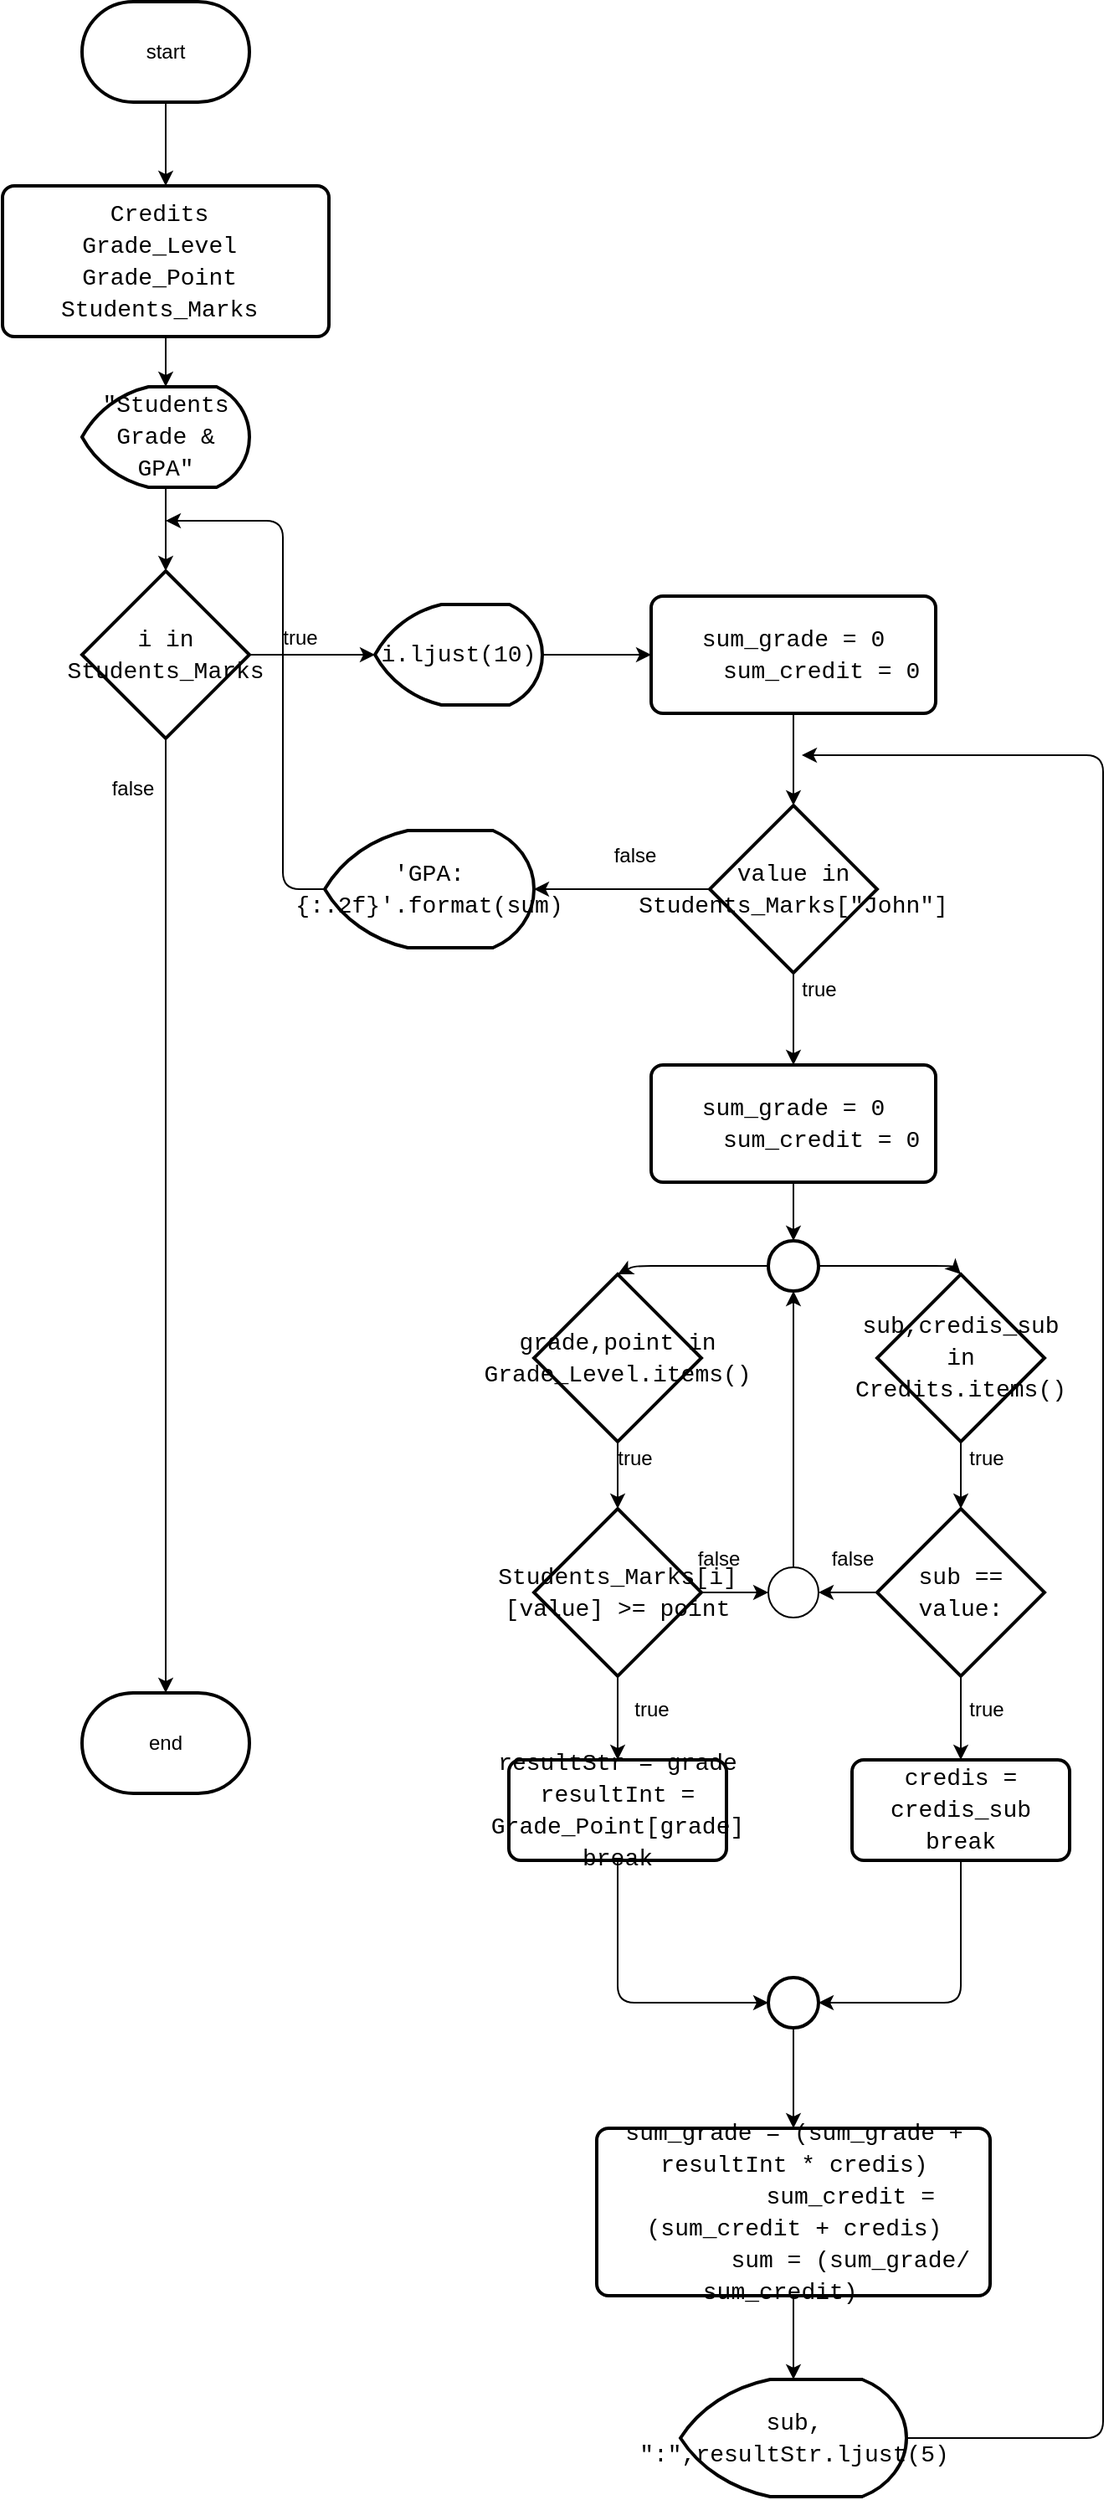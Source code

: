 <mxfile>
    <diagram id="OGVIc4mFd17MXtIgW8Nf" name="Page-1">
        <mxGraphModel dx="940" dy="368" grid="1" gridSize="10" guides="1" tooltips="1" connect="1" arrows="1" fold="1" page="1" pageScale="1" pageWidth="850" pageHeight="1100" math="0" shadow="0">
            <root>
                <mxCell id="0"/>
                <mxCell id="1" parent="0"/>
                <mxCell id="2" value="end" style="strokeWidth=2;html=1;shape=mxgraph.flowchart.terminator;whiteSpace=wrap;fontColor=default;labelBackgroundColor=none;" vertex="1" parent="1">
                    <mxGeometry x="150" y="1060" width="100" height="60" as="geometry"/>
                </mxCell>
                <mxCell id="10" style="edgeStyle=none;html=1;entryX=0.5;entryY=0;entryDx=0;entryDy=0;fontColor=default;labelBackgroundColor=none;" edge="1" parent="1" source="3" target="4">
                    <mxGeometry relative="1" as="geometry"/>
                </mxCell>
                <mxCell id="3" value="start" style="strokeWidth=2;html=1;shape=mxgraph.flowchart.terminator;whiteSpace=wrap;fontColor=default;labelBackgroundColor=none;" vertex="1" parent="1">
                    <mxGeometry x="150" y="50" width="100" height="60" as="geometry"/>
                </mxCell>
                <mxCell id="11" style="edgeStyle=none;html=1;entryX=0.5;entryY=0;entryDx=0;entryDy=0;entryPerimeter=0;fontColor=default;labelBackgroundColor=none;exitX=0.5;exitY=1;exitDx=0;exitDy=0;exitPerimeter=0;" edge="1" parent="1" source="80" target="5">
                    <mxGeometry relative="1" as="geometry">
                        <mxPoint x="200" y="350" as="sourcePoint"/>
                    </mxGeometry>
                </mxCell>
                <mxCell id="81" style="edgeStyle=none;html=1;entryX=0.5;entryY=0;entryDx=0;entryDy=0;entryPerimeter=0;labelBackgroundColor=none;fontColor=default;" edge="1" parent="1" source="4" target="80">
                    <mxGeometry relative="1" as="geometry"/>
                </mxCell>
                <mxCell id="4" value="&lt;div style=&quot;font-family: consolas, &amp;quot;courier new&amp;quot;, monospace; font-size: 14px; line-height: 19px;&quot;&gt;&lt;div&gt;Credits&amp;nbsp;&lt;/div&gt;&lt;div&gt;Grade_Level&amp;nbsp;&lt;/div&gt;&lt;div&gt;Grade_Point&amp;nbsp;&lt;/div&gt;&lt;div&gt;&lt;div style=&quot;font-family: &amp;quot;consolas&amp;quot; , &amp;quot;courier new&amp;quot; , monospace ; line-height: 19px&quot;&gt;&lt;div&gt;Students_Marks&amp;nbsp;&lt;/div&gt;&lt;/div&gt;&lt;/div&gt;&lt;/div&gt;" style="rounded=1;whiteSpace=wrap;html=1;absoluteArcSize=1;arcSize=14;strokeWidth=2;fontColor=default;labelBackgroundColor=none;" vertex="1" parent="1">
                    <mxGeometry x="102.5" y="160" width="195" height="90" as="geometry"/>
                </mxCell>
                <mxCell id="12" style="edgeStyle=none;html=1;entryX=0;entryY=0.5;entryDx=0;entryDy=0;entryPerimeter=0;fontColor=default;labelBackgroundColor=none;" edge="1" parent="1" source="5" target="6">
                    <mxGeometry relative="1" as="geometry"/>
                </mxCell>
                <mxCell id="19" style="edgeStyle=none;html=1;fontColor=default;entryX=0.5;entryY=0;entryDx=0;entryDy=0;entryPerimeter=0;labelBackgroundColor=none;" edge="1" parent="1" source="5" target="2">
                    <mxGeometry relative="1" as="geometry">
                        <mxPoint x="200" y="1100" as="targetPoint"/>
                    </mxGeometry>
                </mxCell>
                <mxCell id="5" value="&lt;div style=&quot;font-family: consolas, &amp;quot;courier new&amp;quot;, monospace; font-size: 14px; line-height: 19px;&quot;&gt;i &lt;span style=&quot;&quot;&gt;in&lt;/span&gt; Students_Marks&lt;/div&gt;" style="strokeWidth=2;html=1;shape=mxgraph.flowchart.decision;whiteSpace=wrap;labelBackgroundColor=none;fontColor=default;" vertex="1" parent="1">
                    <mxGeometry x="150" y="390" width="100" height="100" as="geometry"/>
                </mxCell>
                <mxCell id="13" style="edgeStyle=none;html=1;entryX=0;entryY=0.5;entryDx=0;entryDy=0;fontColor=default;labelBackgroundColor=none;" edge="1" parent="1" source="6" target="7">
                    <mxGeometry relative="1" as="geometry"/>
                </mxCell>
                <mxCell id="6" value="&lt;div style=&quot;font-family: consolas, &amp;quot;courier new&amp;quot;, monospace; font-size: 14px; line-height: 19px;&quot;&gt;i.ljust(&lt;span style=&quot;&quot;&gt;10&lt;/span&gt;)&lt;/div&gt;" style="strokeWidth=2;html=1;shape=mxgraph.flowchart.display;whiteSpace=wrap;labelBackgroundColor=none;fontColor=default;" vertex="1" parent="1">
                    <mxGeometry x="325" y="410" width="100" height="60" as="geometry"/>
                </mxCell>
                <mxCell id="14" style="edgeStyle=none;html=1;entryX=0.5;entryY=0;entryDx=0;entryDy=0;entryPerimeter=0;fontColor=default;labelBackgroundColor=none;" edge="1" parent="1" source="7" target="8">
                    <mxGeometry relative="1" as="geometry"/>
                </mxCell>
                <mxCell id="7" value="&lt;div style=&quot;font-family: consolas, &amp;quot;courier new&amp;quot;, monospace; font-size: 14px; line-height: 19px;&quot;&gt;&lt;div&gt;sum_grade = &lt;span style=&quot;&quot;&gt;0&lt;/span&gt;&lt;/div&gt;&lt;div&gt;&amp;nbsp; &amp;nbsp; sum_credit = &lt;span style=&quot;&quot;&gt;0&lt;/span&gt;&lt;/div&gt;&lt;/div&gt;" style="rounded=1;whiteSpace=wrap;html=1;absoluteArcSize=1;arcSize=14;strokeWidth=2;labelBackgroundColor=none;fontColor=default;" vertex="1" parent="1">
                    <mxGeometry x="490" y="405" width="170" height="70" as="geometry"/>
                </mxCell>
                <mxCell id="18" style="edgeStyle=none;html=1;entryX=0.5;entryY=0;entryDx=0;entryDy=0;fontColor=default;labelBackgroundColor=none;" edge="1" parent="1" source="8" target="9">
                    <mxGeometry relative="1" as="geometry"/>
                </mxCell>
                <mxCell id="67" style="edgeStyle=none;html=1;labelBackgroundColor=none;fontColor=default;" edge="1" parent="1" source="8" target="68">
                    <mxGeometry relative="1" as="geometry">
                        <mxPoint x="390" y="580" as="targetPoint"/>
                    </mxGeometry>
                </mxCell>
                <mxCell id="8" value="&lt;div style=&quot;font-family: consolas, &amp;quot;courier new&amp;quot;, monospace; font-size: 14px; line-height: 19px;&quot;&gt;value &lt;span style=&quot;&quot;&gt;in&lt;/span&gt; Students_Marks[&lt;span style=&quot;&quot;&gt;&quot;John&quot;&lt;/span&gt;]&lt;/div&gt;" style="strokeWidth=2;html=1;shape=mxgraph.flowchart.decision;whiteSpace=wrap;labelBackgroundColor=none;fontColor=default;" vertex="1" parent="1">
                    <mxGeometry x="525" y="530" width="100" height="100" as="geometry"/>
                </mxCell>
                <mxCell id="46" style="edgeStyle=none;html=1;entryX=0.5;entryY=0;entryDx=0;entryDy=0;entryPerimeter=0;labelBackgroundColor=none;fontColor=default;" edge="1" parent="1" source="9" target="43">
                    <mxGeometry relative="1" as="geometry"/>
                </mxCell>
                <mxCell id="9" value="&lt;div style=&quot;font-family: consolas, &amp;quot;courier new&amp;quot;, monospace; font-size: 14px; line-height: 19px;&quot;&gt;&lt;div&gt;sum_grade = &lt;span style=&quot;&quot;&gt;0&lt;/span&gt;&lt;/div&gt;&lt;div&gt;&amp;nbsp; &amp;nbsp; sum_credit = &lt;span style=&quot;&quot;&gt;0&lt;/span&gt;&lt;/div&gt;&lt;/div&gt;" style="rounded=1;whiteSpace=wrap;html=1;absoluteArcSize=1;arcSize=14;strokeWidth=2;labelBackgroundColor=none;fontColor=default;" vertex="1" parent="1">
                    <mxGeometry x="490" y="685" width="170" height="70" as="geometry"/>
                </mxCell>
                <mxCell id="31" style="edgeStyle=none;html=1;entryX=0.5;entryY=0;entryDx=0;entryDy=0;entryPerimeter=0;fontColor=default;labelBackgroundColor=none;" edge="1" parent="1" source="16" target="25">
                    <mxGeometry relative="1" as="geometry"/>
                </mxCell>
                <mxCell id="16" value="&lt;div style=&quot;font-family: consolas, &amp;quot;courier new&amp;quot;, monospace; font-size: 14px; line-height: 19px;&quot;&gt;grade,point &lt;span style=&quot;&quot;&gt;in&lt;/span&gt; Grade_Level.items()&lt;/div&gt;" style="strokeWidth=2;html=1;shape=mxgraph.flowchart.decision;whiteSpace=wrap;labelBackgroundColor=none;fontColor=default;" vertex="1" parent="1">
                    <mxGeometry x="420" y="810" width="100" height="100" as="geometry"/>
                </mxCell>
                <mxCell id="32" style="edgeStyle=none;html=1;entryX=0.5;entryY=0;entryDx=0;entryDy=0;entryPerimeter=0;fontColor=default;labelBackgroundColor=none;" edge="1" parent="1" source="22" target="26">
                    <mxGeometry relative="1" as="geometry"/>
                </mxCell>
                <mxCell id="22" value="&lt;div style=&quot;font-family: consolas, &amp;quot;courier new&amp;quot;, monospace; font-size: 14px; line-height: 19px;&quot;&gt;sub,credis_sub &lt;span style=&quot;&quot;&gt;in&lt;/span&gt; Credits.items()&lt;/div&gt;" style="strokeWidth=2;html=1;shape=mxgraph.flowchart.decision;whiteSpace=wrap;labelBackgroundColor=none;fontColor=default;" vertex="1" parent="1">
                    <mxGeometry x="625" y="810" width="100" height="100" as="geometry"/>
                </mxCell>
                <mxCell id="35" style="edgeStyle=none;html=1;entryX=0.5;entryY=0;entryDx=0;entryDy=0;fontColor=default;labelBackgroundColor=none;" edge="1" parent="1" source="25" target="33">
                    <mxGeometry relative="1" as="geometry"/>
                </mxCell>
                <mxCell id="40" style="edgeStyle=none;html=1;entryX=0;entryY=0.5;entryDx=0;entryDy=0;entryPerimeter=0;labelBackgroundColor=none;fontColor=default;" edge="1" parent="1" source="25" target="39">
                    <mxGeometry relative="1" as="geometry"/>
                </mxCell>
                <mxCell id="25" value="&lt;div style=&quot;font-family: consolas, &amp;quot;courier new&amp;quot;, monospace; font-size: 14px; line-height: 19px;&quot;&gt;Students_Marks[i][value] &amp;gt;= point&lt;/div&gt;" style="strokeWidth=2;html=1;shape=mxgraph.flowchart.decision;whiteSpace=wrap;labelBackgroundColor=none;fontColor=default;" vertex="1" parent="1">
                    <mxGeometry x="420" y="950" width="100" height="100" as="geometry"/>
                </mxCell>
                <mxCell id="36" style="edgeStyle=none;html=1;entryX=0.5;entryY=0;entryDx=0;entryDy=0;fontColor=default;labelBackgroundColor=none;" edge="1" parent="1" source="26" target="34">
                    <mxGeometry relative="1" as="geometry"/>
                </mxCell>
                <mxCell id="41" style="edgeStyle=none;html=1;entryX=1;entryY=0.5;entryDx=0;entryDy=0;entryPerimeter=0;labelBackgroundColor=none;fontColor=default;" edge="1" parent="1" source="26" target="39">
                    <mxGeometry relative="1" as="geometry"/>
                </mxCell>
                <mxCell id="26" value="&lt;div style=&quot;font-family: consolas, &amp;quot;courier new&amp;quot;, monospace; font-size: 14px; line-height: 19px;&quot;&gt;sub == value:&lt;/div&gt;" style="strokeWidth=2;html=1;shape=mxgraph.flowchart.decision;whiteSpace=wrap;labelBackgroundColor=none;fontColor=default;" vertex="1" parent="1">
                    <mxGeometry x="625" y="950" width="100" height="100" as="geometry"/>
                </mxCell>
                <mxCell id="60" style="edgeStyle=none;html=1;entryX=0;entryY=0.5;entryDx=0;entryDy=0;entryPerimeter=0;labelBackgroundColor=none;fontColor=default;" edge="1" parent="1" source="33" target="59">
                    <mxGeometry relative="1" as="geometry">
                        <Array as="points">
                            <mxPoint x="470" y="1245"/>
                        </Array>
                    </mxGeometry>
                </mxCell>
                <mxCell id="33" value="&lt;div style=&quot;font-family: consolas, &amp;quot;courier new&amp;quot;, monospace; font-size: 14px; line-height: 19px;&quot;&gt;&lt;div&gt;resultStr = grade&lt;/div&gt;&lt;div&gt;resultInt = Grade_Point[grade]&lt;/div&gt;&lt;div&gt;&lt;span style=&quot;&quot;&gt;break&lt;/span&gt;&lt;/div&gt;&lt;/div&gt;" style="rounded=1;whiteSpace=wrap;html=1;absoluteArcSize=1;arcSize=14;strokeWidth=2;labelBackgroundColor=none;fontColor=default;" vertex="1" parent="1">
                    <mxGeometry x="405" y="1100" width="130" height="60" as="geometry"/>
                </mxCell>
                <mxCell id="61" style="edgeStyle=none;html=1;entryX=1;entryY=0.5;entryDx=0;entryDy=0;entryPerimeter=0;labelBackgroundColor=none;fontColor=default;" edge="1" parent="1" source="34" target="59">
                    <mxGeometry relative="1" as="geometry">
                        <Array as="points">
                            <mxPoint x="675" y="1245"/>
                        </Array>
                    </mxGeometry>
                </mxCell>
                <mxCell id="34" value="&lt;div style=&quot;font-family: consolas, &amp;quot;courier new&amp;quot;, monospace; font-size: 14px; line-height: 19px;&quot;&gt;&lt;div&gt;credis = credis_sub&lt;/div&gt;&lt;div&gt;&lt;span style=&quot;&quot;&gt;break&lt;/span&gt;&lt;/div&gt;&lt;/div&gt;" style="rounded=1;whiteSpace=wrap;html=1;absoluteArcSize=1;arcSize=14;strokeWidth=2;labelBackgroundColor=none;fontColor=default;" vertex="1" parent="1">
                    <mxGeometry x="610" y="1100" width="130" height="60" as="geometry"/>
                </mxCell>
                <mxCell id="42" style="edgeStyle=none;html=1;labelBackgroundColor=none;fontColor=default;entryX=0.5;entryY=1;entryDx=0;entryDy=0;entryPerimeter=0;" edge="1" parent="1" source="39" target="43">
                    <mxGeometry relative="1" as="geometry">
                        <mxPoint x="575" y="860" as="targetPoint"/>
                    </mxGeometry>
                </mxCell>
                <mxCell id="39" value="" style="verticalLabelPosition=bottom;verticalAlign=top;html=1;shape=mxgraph.flowchart.on-page_reference;labelBackgroundColor=none;fontColor=default;" vertex="1" parent="1">
                    <mxGeometry x="560" y="985" width="30" height="30" as="geometry"/>
                </mxCell>
                <mxCell id="47" style="edgeStyle=none;html=1;labelBackgroundColor=none;fontColor=default;entryX=0.5;entryY=0;entryDx=0;entryDy=0;entryPerimeter=0;" edge="1" parent="1" source="43" target="22">
                    <mxGeometry relative="1" as="geometry">
                        <mxPoint x="680" y="805" as="targetPoint"/>
                        <Array as="points">
                            <mxPoint x="670" y="805"/>
                        </Array>
                    </mxGeometry>
                </mxCell>
                <mxCell id="48" style="edgeStyle=none;html=1;entryX=0.5;entryY=0;entryDx=0;entryDy=0;entryPerimeter=0;labelBackgroundColor=none;fontColor=default;" edge="1" parent="1" source="43" target="16">
                    <mxGeometry relative="1" as="geometry">
                        <Array as="points">
                            <mxPoint x="480" y="805"/>
                        </Array>
                    </mxGeometry>
                </mxCell>
                <mxCell id="43" value="" style="strokeWidth=2;html=1;shape=mxgraph.flowchart.start_2;whiteSpace=wrap;labelBackgroundColor=none;fontColor=default;" vertex="1" parent="1">
                    <mxGeometry x="560" y="790" width="30" height="30" as="geometry"/>
                </mxCell>
                <mxCell id="62" style="edgeStyle=none;html=1;labelBackgroundColor=none;fontColor=default;entryX=0.5;entryY=0;entryDx=0;entryDy=0;" edge="1" parent="1" source="59" target="63">
                    <mxGeometry relative="1" as="geometry">
                        <mxPoint x="575" y="1300" as="targetPoint"/>
                    </mxGeometry>
                </mxCell>
                <mxCell id="59" value="" style="strokeWidth=2;html=1;shape=mxgraph.flowchart.start_2;whiteSpace=wrap;labelBackgroundColor=none;fontColor=default;" vertex="1" parent="1">
                    <mxGeometry x="560" y="1230" width="30" height="30" as="geometry"/>
                </mxCell>
                <mxCell id="65" style="edgeStyle=none;html=1;entryX=0.5;entryY=0;entryDx=0;entryDy=0;entryPerimeter=0;labelBackgroundColor=none;fontColor=default;" edge="1" parent="1" source="63" target="64">
                    <mxGeometry relative="1" as="geometry"/>
                </mxCell>
                <mxCell id="63" value="&lt;div style=&quot;font-family: consolas, &amp;quot;courier new&amp;quot;, monospace; font-size: 14px; line-height: 19px;&quot;&gt;&lt;div&gt;sum_grade = (sum_grade + resultInt * credis) &lt;/div&gt;&lt;div&gt;&amp;nbsp; &amp;nbsp; &amp;nbsp; &amp;nbsp; sum_credit = (sum_credit + credis)&lt;/div&gt;&lt;div&gt;&amp;nbsp; &amp;nbsp; &amp;nbsp; &amp;nbsp; &lt;span style=&quot;&quot;&gt;sum&lt;/span&gt; = (sum_grade/ sum_credit) &amp;nbsp; &lt;/div&gt;&lt;/div&gt;" style="rounded=1;whiteSpace=wrap;html=1;absoluteArcSize=1;arcSize=14;strokeWidth=2;labelBackgroundColor=none;fontColor=default;" vertex="1" parent="1">
                    <mxGeometry x="457.5" y="1320" width="235" height="100" as="geometry"/>
                </mxCell>
                <mxCell id="66" style="edgeStyle=none;html=1;labelBackgroundColor=none;fontColor=default;" edge="1" parent="1" source="64">
                    <mxGeometry relative="1" as="geometry">
                        <mxPoint x="580" y="500" as="targetPoint"/>
                        <Array as="points">
                            <mxPoint x="760" y="1505"/>
                            <mxPoint x="760" y="500"/>
                        </Array>
                    </mxGeometry>
                </mxCell>
                <mxCell id="64" value="&lt;div style=&quot;font-family: consolas, &amp;quot;courier new&amp;quot;, monospace; font-size: 14px; line-height: 19px;&quot;&gt;sub, &lt;span style=&quot;&quot;&gt;&quot;:&quot;&lt;/span&gt;,resultStr.ljust(&lt;span style=&quot;&quot;&gt;5&lt;/span&gt;)&lt;/div&gt;" style="strokeWidth=2;html=1;shape=mxgraph.flowchart.display;whiteSpace=wrap;labelBackgroundColor=none;fontColor=default;" vertex="1" parent="1">
                    <mxGeometry x="507.5" y="1470" width="135" height="70" as="geometry"/>
                </mxCell>
                <mxCell id="69" style="edgeStyle=none;html=1;labelBackgroundColor=none;fontColor=default;exitX=0;exitY=0.5;exitDx=0;exitDy=0;exitPerimeter=0;" edge="1" parent="1" source="68">
                    <mxGeometry relative="1" as="geometry">
                        <mxPoint x="200" y="360" as="targetPoint"/>
                        <mxPoint x="270" y="580" as="sourcePoint"/>
                        <Array as="points">
                            <mxPoint x="270" y="580"/>
                            <mxPoint x="270" y="470"/>
                            <mxPoint x="270" y="360"/>
                        </Array>
                    </mxGeometry>
                </mxCell>
                <mxCell id="68" value="&lt;div style=&quot;font-family: consolas, &amp;quot;courier new&amp;quot;, monospace; font-size: 14px; line-height: 19px;&quot;&gt;&lt;span style=&quot;&quot;&gt;'GPA: &lt;/span&gt;&lt;span style=&quot;&quot;&gt;{:.2f}&lt;/span&gt;&lt;span style=&quot;&quot;&gt;'&lt;/span&gt;.format(&lt;span style=&quot;&quot;&gt;sum&lt;/span&gt;)&lt;/div&gt;" style="strokeWidth=2;html=1;shape=mxgraph.flowchart.display;whiteSpace=wrap;labelBackgroundColor=none;fontColor=default;" vertex="1" parent="1">
                    <mxGeometry x="295" y="545" width="125" height="70" as="geometry"/>
                </mxCell>
                <mxCell id="70" value="true" style="text;html=1;align=center;verticalAlign=middle;resizable=0;points=[];autosize=1;strokeColor=none;fillColor=none;fontColor=default;labelBackgroundColor=none;" vertex="1" parent="1">
                    <mxGeometry x="260" y="420" width="40" height="20" as="geometry"/>
                </mxCell>
                <mxCell id="71" value="true" style="text;html=1;align=center;verticalAlign=middle;resizable=0;points=[];autosize=1;strokeColor=none;fillColor=none;fontColor=default;labelBackgroundColor=none;" vertex="1" parent="1">
                    <mxGeometry x="570" y="630" width="40" height="20" as="geometry"/>
                </mxCell>
                <mxCell id="72" value="false" style="text;html=1;align=center;verticalAlign=middle;resizable=0;points=[];autosize=1;strokeColor=none;fillColor=none;fontColor=default;labelBackgroundColor=none;" vertex="1" parent="1">
                    <mxGeometry x="160" y="510" width="40" height="20" as="geometry"/>
                </mxCell>
                <mxCell id="73" value="false" style="text;html=1;align=center;verticalAlign=middle;resizable=0;points=[];autosize=1;strokeColor=none;fillColor=none;fontColor=default;labelBackgroundColor=none;" vertex="1" parent="1">
                    <mxGeometry x="460" y="550" width="40" height="20" as="geometry"/>
                </mxCell>
                <mxCell id="74" value="true" style="text;html=1;align=center;verticalAlign=middle;resizable=0;points=[];autosize=1;strokeColor=none;fillColor=none;fontColor=default;labelBackgroundColor=none;" vertex="1" parent="1">
                    <mxGeometry x="460" y="910" width="40" height="20" as="geometry"/>
                </mxCell>
                <mxCell id="75" value="true" style="text;html=1;align=center;verticalAlign=middle;resizable=0;points=[];autosize=1;strokeColor=none;fillColor=none;fontColor=default;labelBackgroundColor=none;" vertex="1" parent="1">
                    <mxGeometry x="670" y="910" width="40" height="20" as="geometry"/>
                </mxCell>
                <mxCell id="76" value="true" style="text;html=1;align=center;verticalAlign=middle;resizable=0;points=[];autosize=1;strokeColor=none;fillColor=none;fontColor=default;labelBackgroundColor=none;" vertex="1" parent="1">
                    <mxGeometry x="670" y="1060" width="40" height="20" as="geometry"/>
                </mxCell>
                <mxCell id="77" value="true" style="text;html=1;align=center;verticalAlign=middle;resizable=0;points=[];autosize=1;strokeColor=none;fillColor=none;fontColor=default;labelBackgroundColor=none;" vertex="1" parent="1">
                    <mxGeometry x="470" y="1060" width="40" height="20" as="geometry"/>
                </mxCell>
                <mxCell id="78" value="false" style="text;html=1;align=center;verticalAlign=middle;resizable=0;points=[];autosize=1;strokeColor=none;fillColor=none;fontColor=default;labelBackgroundColor=none;" vertex="1" parent="1">
                    <mxGeometry x="510" y="970" width="40" height="20" as="geometry"/>
                </mxCell>
                <mxCell id="79" value="false" style="text;html=1;align=center;verticalAlign=middle;resizable=0;points=[];autosize=1;strokeColor=none;fillColor=none;fontColor=default;labelBackgroundColor=none;" vertex="1" parent="1">
                    <mxGeometry x="590" y="970" width="40" height="20" as="geometry"/>
                </mxCell>
                <mxCell id="80" value="&lt;div style=&quot;font-family: consolas, &amp;quot;courier new&amp;quot;, monospace; font-size: 14px; line-height: 19px;&quot;&gt;&lt;span style=&quot;&quot;&gt;&quot;Students Grade &amp;amp; GPA&quot;&lt;/span&gt;&lt;/div&gt;" style="strokeWidth=2;html=1;shape=mxgraph.flowchart.display;whiteSpace=wrap;labelBackgroundColor=none;fontColor=default;" vertex="1" parent="1">
                    <mxGeometry x="150" y="280" width="100" height="60" as="geometry"/>
                </mxCell>
            </root>
        </mxGraphModel>
    </diagram>
</mxfile>
